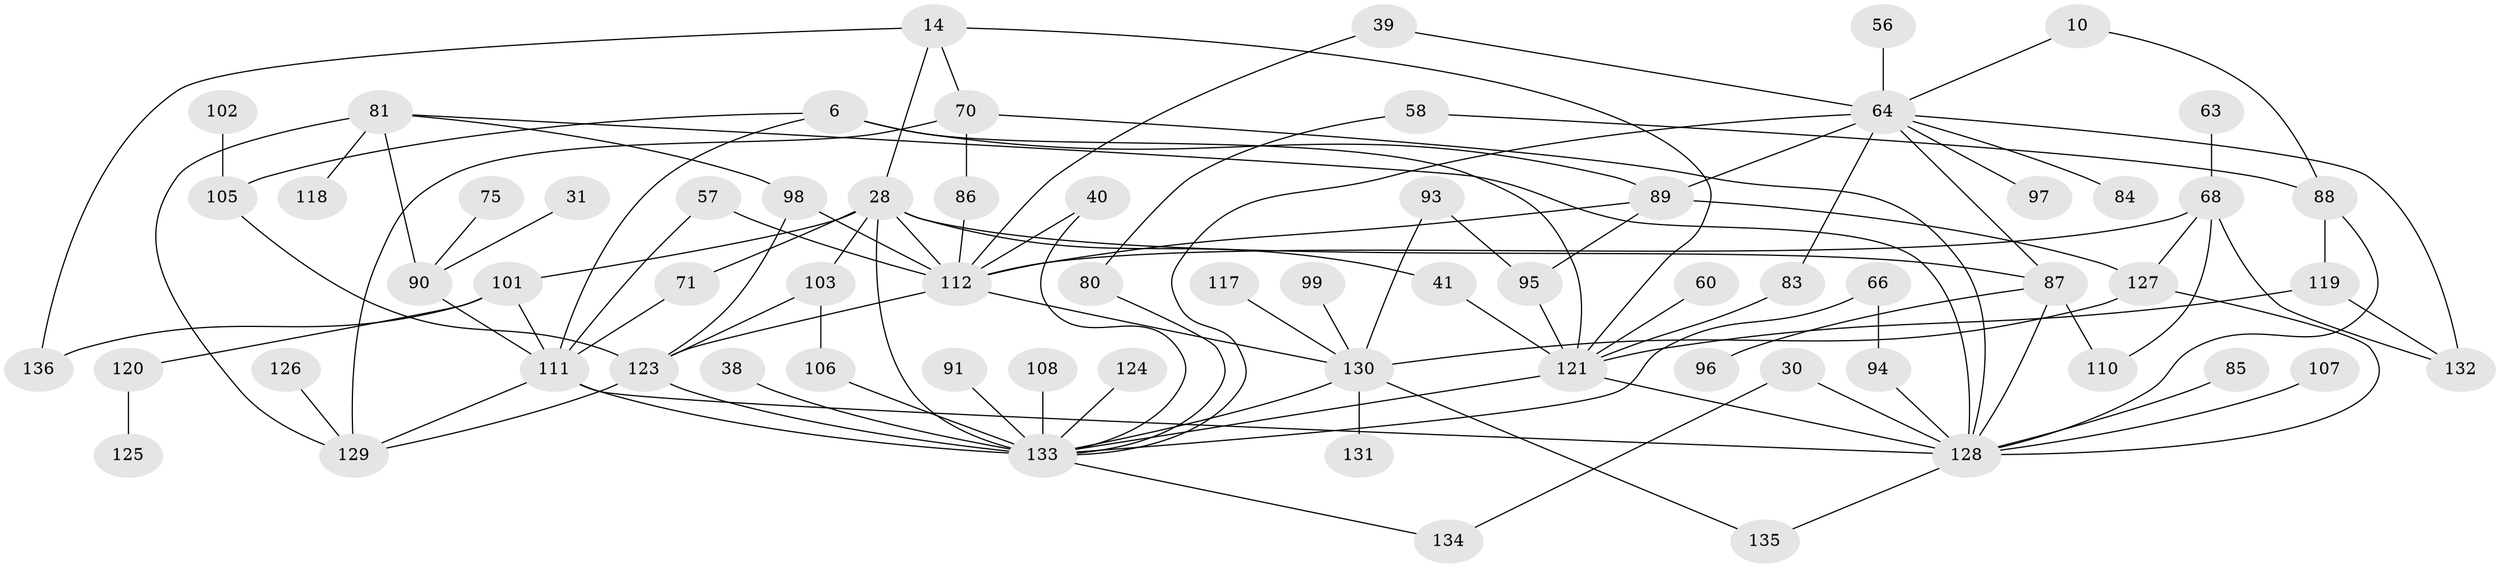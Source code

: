 // original degree distribution, {5: 0.058823529411764705, 9: 0.007352941176470588, 3: 0.21323529411764705, 7: 0.014705882352941176, 6: 0.04411764705882353, 2: 0.3088235294117647, 4: 0.13970588235294118, 8: 0.007352941176470588, 1: 0.20588235294117646}
// Generated by graph-tools (version 1.1) at 2025/42/03/09/25 04:42:12]
// undirected, 68 vertices, 109 edges
graph export_dot {
graph [start="1"]
  node [color=gray90,style=filled];
  6;
  10;
  14;
  28 [super="+4+8"];
  30;
  31;
  38 [super="+33"];
  39;
  40;
  41;
  56;
  57;
  58;
  60;
  63;
  64 [super="+35+9+37+27"];
  66 [super="+53"];
  68 [super="+20"];
  70;
  71;
  75;
  80;
  81 [super="+69"];
  83;
  84;
  85;
  86;
  87;
  88 [super="+43+11+32"];
  89 [super="+22"];
  90 [super="+21"];
  91;
  93;
  94;
  95 [super="+54+55"];
  96;
  97;
  98 [super="+72"];
  99;
  101 [super="+79"];
  102;
  103;
  105 [super="+76"];
  106 [super="+73"];
  107;
  108;
  110;
  111 [super="+52+46"];
  112 [super="+18+47"];
  117;
  118;
  119;
  120;
  121 [super="+42+115"];
  123 [super="+116"];
  124;
  125;
  126;
  127;
  128 [super="+59+67+109+100"];
  129 [super="+77"];
  130 [super="+65+113"];
  131;
  132 [super="+51"];
  133 [super="+122+92"];
  134;
  135;
  136;
  6 -- 89;
  6 -- 121 [weight=3];
  6 -- 105;
  6 -- 111;
  10 -- 64;
  10 -- 88;
  14 -- 70;
  14 -- 136;
  14 -- 28;
  14 -- 121;
  28 -- 101 [weight=2];
  28 -- 133 [weight=3];
  28 -- 41;
  28 -- 112 [weight=2];
  28 -- 71;
  28 -- 103;
  28 -- 87;
  30 -- 134;
  30 -- 128;
  31 -- 90;
  38 -- 133 [weight=2];
  39 -- 64;
  39 -- 112;
  40 -- 112;
  40 -- 133;
  41 -- 121;
  56 -- 64;
  57 -- 112;
  57 -- 111;
  58 -- 80;
  58 -- 88;
  60 -- 121;
  63 -- 68;
  64 -- 132;
  64 -- 83;
  64 -- 87;
  64 -- 89 [weight=2];
  64 -- 84;
  64 -- 97;
  64 -- 133;
  66 -- 94;
  66 -- 133;
  68 -- 110;
  68 -- 127;
  68 -- 112;
  68 -- 132;
  70 -- 86;
  70 -- 128;
  70 -- 129;
  71 -- 111;
  75 -- 90;
  80 -- 133;
  81 -- 118;
  81 -- 98;
  81 -- 90;
  81 -- 128;
  81 -- 129;
  83 -- 121;
  85 -- 128;
  86 -- 112;
  87 -- 96;
  87 -- 110;
  87 -- 128;
  88 -- 119;
  88 -- 128 [weight=2];
  89 -- 112 [weight=2];
  89 -- 127;
  89 -- 95;
  90 -- 111;
  91 -- 133;
  93 -- 130;
  93 -- 95;
  94 -- 128;
  95 -- 121;
  98 -- 112 [weight=2];
  98 -- 123;
  99 -- 130;
  101 -- 120;
  101 -- 136;
  101 -- 111;
  102 -- 105;
  103 -- 106;
  103 -- 123;
  105 -- 123;
  106 -- 133;
  107 -- 128;
  108 -- 133;
  111 -- 129;
  111 -- 128;
  111 -- 133;
  112 -- 130 [weight=2];
  112 -- 123;
  117 -- 130;
  119 -- 121;
  119 -- 132;
  120 -- 125;
  121 -- 128 [weight=2];
  121 -- 133;
  123 -- 129;
  123 -- 133;
  124 -- 133;
  126 -- 129;
  127 -- 128;
  127 -- 130;
  128 -- 135;
  130 -- 131;
  130 -- 135;
  130 -- 133 [weight=2];
  133 -- 134;
}
